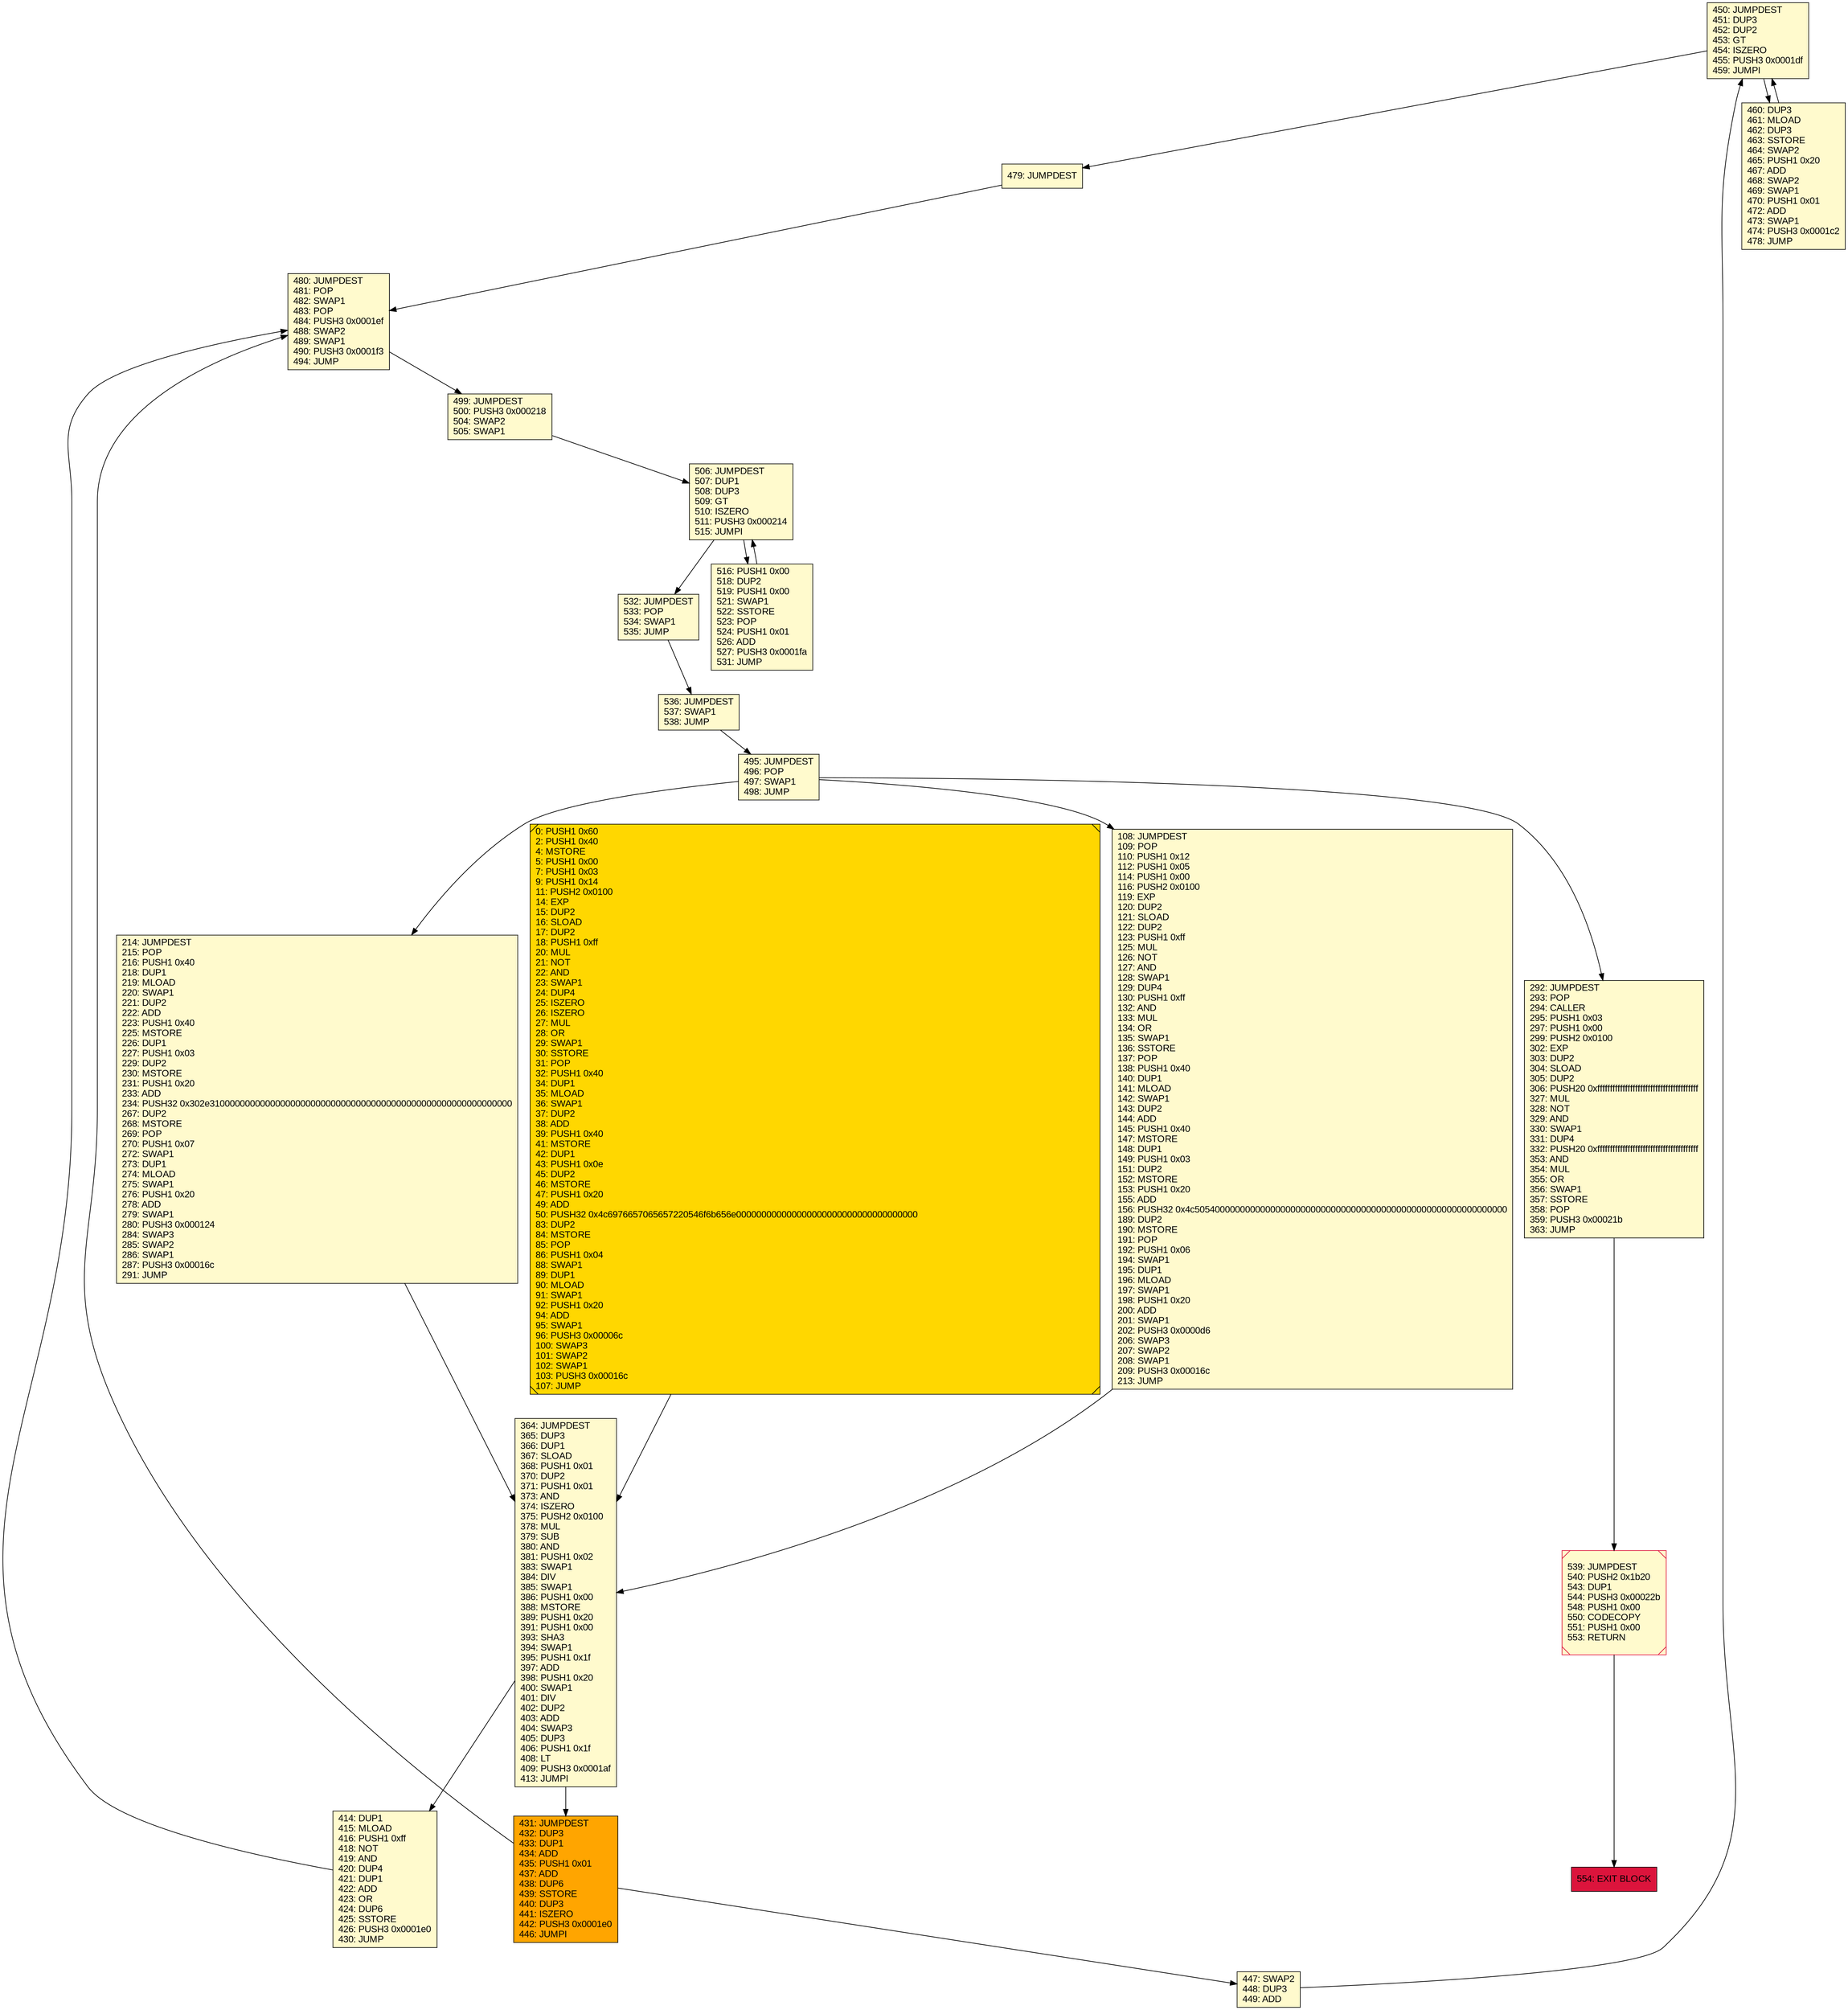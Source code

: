 digraph G {
bgcolor=transparent rankdir=UD;
node [shape=box style=filled color=black fillcolor=white fontname=arial fontcolor=black];
450 [label="450: JUMPDEST\l451: DUP3\l452: DUP2\l453: GT\l454: ISZERO\l455: PUSH3 0x0001df\l459: JUMPI\l" fillcolor=lemonchiffon ];
108 [label="108: JUMPDEST\l109: POP\l110: PUSH1 0x12\l112: PUSH1 0x05\l114: PUSH1 0x00\l116: PUSH2 0x0100\l119: EXP\l120: DUP2\l121: SLOAD\l122: DUP2\l123: PUSH1 0xff\l125: MUL\l126: NOT\l127: AND\l128: SWAP1\l129: DUP4\l130: PUSH1 0xff\l132: AND\l133: MUL\l134: OR\l135: SWAP1\l136: SSTORE\l137: POP\l138: PUSH1 0x40\l140: DUP1\l141: MLOAD\l142: SWAP1\l143: DUP2\l144: ADD\l145: PUSH1 0x40\l147: MSTORE\l148: DUP1\l149: PUSH1 0x03\l151: DUP2\l152: MSTORE\l153: PUSH1 0x20\l155: ADD\l156: PUSH32 0x4c50540000000000000000000000000000000000000000000000000000000000\l189: DUP2\l190: MSTORE\l191: POP\l192: PUSH1 0x06\l194: SWAP1\l195: DUP1\l196: MLOAD\l197: SWAP1\l198: PUSH1 0x20\l200: ADD\l201: SWAP1\l202: PUSH3 0x0000d6\l206: SWAP3\l207: SWAP2\l208: SWAP1\l209: PUSH3 0x00016c\l213: JUMP\l" fillcolor=lemonchiffon ];
532 [label="532: JUMPDEST\l533: POP\l534: SWAP1\l535: JUMP\l" fillcolor=lemonchiffon ];
431 [label="431: JUMPDEST\l432: DUP3\l433: DUP1\l434: ADD\l435: PUSH1 0x01\l437: ADD\l438: DUP6\l439: SSTORE\l440: DUP3\l441: ISZERO\l442: PUSH3 0x0001e0\l446: JUMPI\l" fillcolor=orange ];
554 [label="554: EXIT BLOCK\l" fillcolor=crimson ];
536 [label="536: JUMPDEST\l537: SWAP1\l538: JUMP\l" fillcolor=lemonchiffon ];
539 [label="539: JUMPDEST\l540: PUSH2 0x1b20\l543: DUP1\l544: PUSH3 0x00022b\l548: PUSH1 0x00\l550: CODECOPY\l551: PUSH1 0x00\l553: RETURN\l" fillcolor=lemonchiffon shape=Msquare color=crimson ];
479 [label="479: JUMPDEST\l" fillcolor=lemonchiffon ];
214 [label="214: JUMPDEST\l215: POP\l216: PUSH1 0x40\l218: DUP1\l219: MLOAD\l220: SWAP1\l221: DUP2\l222: ADD\l223: PUSH1 0x40\l225: MSTORE\l226: DUP1\l227: PUSH1 0x03\l229: DUP2\l230: MSTORE\l231: PUSH1 0x20\l233: ADD\l234: PUSH32 0x302e310000000000000000000000000000000000000000000000000000000000\l267: DUP2\l268: MSTORE\l269: POP\l270: PUSH1 0x07\l272: SWAP1\l273: DUP1\l274: MLOAD\l275: SWAP1\l276: PUSH1 0x20\l278: ADD\l279: SWAP1\l280: PUSH3 0x000124\l284: SWAP3\l285: SWAP2\l286: SWAP1\l287: PUSH3 0x00016c\l291: JUMP\l" fillcolor=lemonchiffon ];
516 [label="516: PUSH1 0x00\l518: DUP2\l519: PUSH1 0x00\l521: SWAP1\l522: SSTORE\l523: POP\l524: PUSH1 0x01\l526: ADD\l527: PUSH3 0x0001fa\l531: JUMP\l" fillcolor=lemonchiffon ];
364 [label="364: JUMPDEST\l365: DUP3\l366: DUP1\l367: SLOAD\l368: PUSH1 0x01\l370: DUP2\l371: PUSH1 0x01\l373: AND\l374: ISZERO\l375: PUSH2 0x0100\l378: MUL\l379: SUB\l380: AND\l381: PUSH1 0x02\l383: SWAP1\l384: DIV\l385: SWAP1\l386: PUSH1 0x00\l388: MSTORE\l389: PUSH1 0x20\l391: PUSH1 0x00\l393: SHA3\l394: SWAP1\l395: PUSH1 0x1f\l397: ADD\l398: PUSH1 0x20\l400: SWAP1\l401: DIV\l402: DUP2\l403: ADD\l404: SWAP3\l405: DUP3\l406: PUSH1 0x1f\l408: LT\l409: PUSH3 0x0001af\l413: JUMPI\l" fillcolor=lemonchiffon ];
480 [label="480: JUMPDEST\l481: POP\l482: SWAP1\l483: POP\l484: PUSH3 0x0001ef\l488: SWAP2\l489: SWAP1\l490: PUSH3 0x0001f3\l494: JUMP\l" fillcolor=lemonchiffon ];
460 [label="460: DUP3\l461: MLOAD\l462: DUP3\l463: SSTORE\l464: SWAP2\l465: PUSH1 0x20\l467: ADD\l468: SWAP2\l469: SWAP1\l470: PUSH1 0x01\l472: ADD\l473: SWAP1\l474: PUSH3 0x0001c2\l478: JUMP\l" fillcolor=lemonchiffon ];
292 [label="292: JUMPDEST\l293: POP\l294: CALLER\l295: PUSH1 0x03\l297: PUSH1 0x00\l299: PUSH2 0x0100\l302: EXP\l303: DUP2\l304: SLOAD\l305: DUP2\l306: PUSH20 0xffffffffffffffffffffffffffffffffffffffff\l327: MUL\l328: NOT\l329: AND\l330: SWAP1\l331: DUP4\l332: PUSH20 0xffffffffffffffffffffffffffffffffffffffff\l353: AND\l354: MUL\l355: OR\l356: SWAP1\l357: SSTORE\l358: POP\l359: PUSH3 0x00021b\l363: JUMP\l" fillcolor=lemonchiffon ];
447 [label="447: SWAP2\l448: DUP3\l449: ADD\l" fillcolor=lemonchiffon ];
499 [label="499: JUMPDEST\l500: PUSH3 0x000218\l504: SWAP2\l505: SWAP1\l" fillcolor=lemonchiffon ];
414 [label="414: DUP1\l415: MLOAD\l416: PUSH1 0xff\l418: NOT\l419: AND\l420: DUP4\l421: DUP1\l422: ADD\l423: OR\l424: DUP6\l425: SSTORE\l426: PUSH3 0x0001e0\l430: JUMP\l" fillcolor=lemonchiffon ];
506 [label="506: JUMPDEST\l507: DUP1\l508: DUP3\l509: GT\l510: ISZERO\l511: PUSH3 0x000214\l515: JUMPI\l" fillcolor=lemonchiffon ];
0 [label="0: PUSH1 0x60\l2: PUSH1 0x40\l4: MSTORE\l5: PUSH1 0x00\l7: PUSH1 0x03\l9: PUSH1 0x14\l11: PUSH2 0x0100\l14: EXP\l15: DUP2\l16: SLOAD\l17: DUP2\l18: PUSH1 0xff\l20: MUL\l21: NOT\l22: AND\l23: SWAP1\l24: DUP4\l25: ISZERO\l26: ISZERO\l27: MUL\l28: OR\l29: SWAP1\l30: SSTORE\l31: POP\l32: PUSH1 0x40\l34: DUP1\l35: MLOAD\l36: SWAP1\l37: DUP2\l38: ADD\l39: PUSH1 0x40\l41: MSTORE\l42: DUP1\l43: PUSH1 0x0e\l45: DUP2\l46: MSTORE\l47: PUSH1 0x20\l49: ADD\l50: PUSH32 0x4c6976657065657220546f6b656e000000000000000000000000000000000000\l83: DUP2\l84: MSTORE\l85: POP\l86: PUSH1 0x04\l88: SWAP1\l89: DUP1\l90: MLOAD\l91: SWAP1\l92: PUSH1 0x20\l94: ADD\l95: SWAP1\l96: PUSH3 0x00006c\l100: SWAP3\l101: SWAP2\l102: SWAP1\l103: PUSH3 0x00016c\l107: JUMP\l" fillcolor=lemonchiffon shape=Msquare fillcolor=gold ];
495 [label="495: JUMPDEST\l496: POP\l497: SWAP1\l498: JUMP\l" fillcolor=lemonchiffon ];
499 -> 506;
214 -> 364;
539 -> 554;
495 -> 292;
0 -> 364;
364 -> 414;
450 -> 479;
536 -> 495;
108 -> 364;
431 -> 447;
292 -> 539;
506 -> 532;
431 -> 480;
479 -> 480;
532 -> 536;
414 -> 480;
506 -> 516;
516 -> 506;
480 -> 499;
495 -> 214;
450 -> 460;
460 -> 450;
495 -> 108;
364 -> 431;
447 -> 450;
}